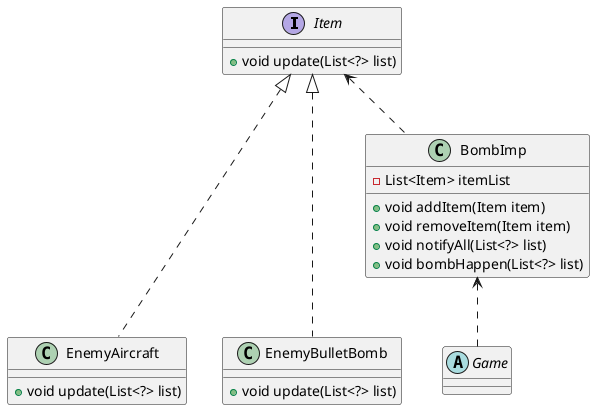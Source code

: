 @startuml
'https://plantuml.com/sequence-diagram

interface Item{
    + void update(List<?> list)
}

class EnemyAircraft{
    + void update(List<?> list)
    }

class EnemyBulletBomb{
    + void update(List<?> list)
}

class BombImp{
    - List<Item> itemList
    + void addItem(Item item)
    + void removeItem(Item item)
    + void notifyAll(List<?> list)
    + void bombHappen(List<?> list)
}

abstract class Game{
}

Item <|... EnemyAircraft
Item <|... EnemyBulletBomb
Item <..  BombImp
BombImp  <.. Game
@enduml